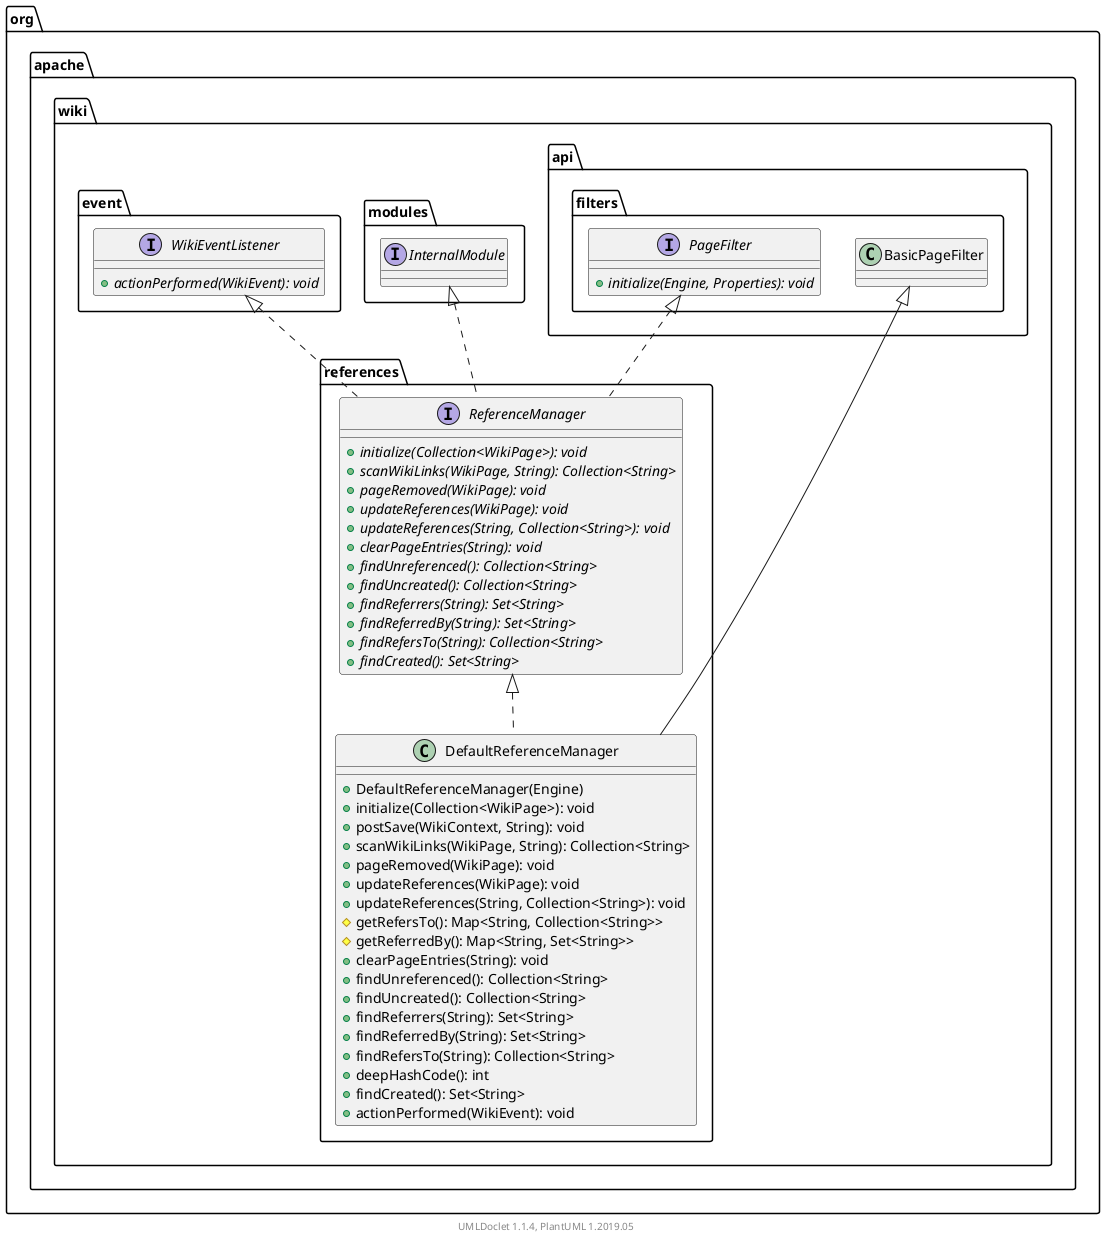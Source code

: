 @startuml

    namespace org.apache.wiki.references {

        class DefaultReferenceManager [[DefaultReferenceManager.html]] {
            +DefaultReferenceManager(Engine)
            +initialize(Collection<WikiPage>): void
            +postSave(WikiContext, String): void
            +scanWikiLinks(WikiPage, String): Collection<String>
            +pageRemoved(WikiPage): void
            +updateReferences(WikiPage): void
            +updateReferences(String, Collection<String>): void
            #getRefersTo(): Map<String, Collection<String>>
            #getReferredBy(): Map<String, Set<String>>
            +clearPageEntries(String): void
            +findUnreferenced(): Collection<String>
            +findUncreated(): Collection<String>
            +findReferrers(String): Set<String>
            +findReferredBy(String): Set<String>
            +findRefersTo(String): Collection<String>
            +deepHashCode(): int
            +findCreated(): Set<String>
            +actionPerformed(WikiEvent): void
        }

        interface ReferenceManager [[ReferenceManager.html]] {
            {abstract} +initialize(Collection<WikiPage>): void
            {abstract} +scanWikiLinks(WikiPage, String): Collection<String>
            {abstract} +pageRemoved(WikiPage): void
            {abstract} +updateReferences(WikiPage): void
            {abstract} +updateReferences(String, Collection<String>): void
            {abstract} +clearPageEntries(String): void
            {abstract} +findUnreferenced(): Collection<String>
            {abstract} +findUncreated(): Collection<String>
            {abstract} +findReferrers(String): Set<String>
            {abstract} +findReferredBy(String): Set<String>
            {abstract} +findRefersTo(String): Collection<String>
            {abstract} +findCreated(): Set<String>
        }

        class org.apache.wiki.api.filters.BasicPageFilter
        org.apache.wiki.api.filters.BasicPageFilter <|-- DefaultReferenceManager

        ReferenceManager <|.. DefaultReferenceManager

        interface org.apache.wiki.api.filters.PageFilter {
            {abstract} +initialize(Engine, Properties): void
        }
        org.apache.wiki.api.filters.PageFilter <|.. ReferenceManager

        interface org.apache.wiki.modules.InternalModule
        org.apache.wiki.modules.InternalModule <|.. ReferenceManager

        interface org.apache.wiki.event.WikiEventListener {
            {abstract} +actionPerformed(WikiEvent): void
        }
        org.apache.wiki.event.WikiEventListener <|.. ReferenceManager

    }


    center footer UMLDoclet 1.1.4, PlantUML 1.2019.05
@enduml
